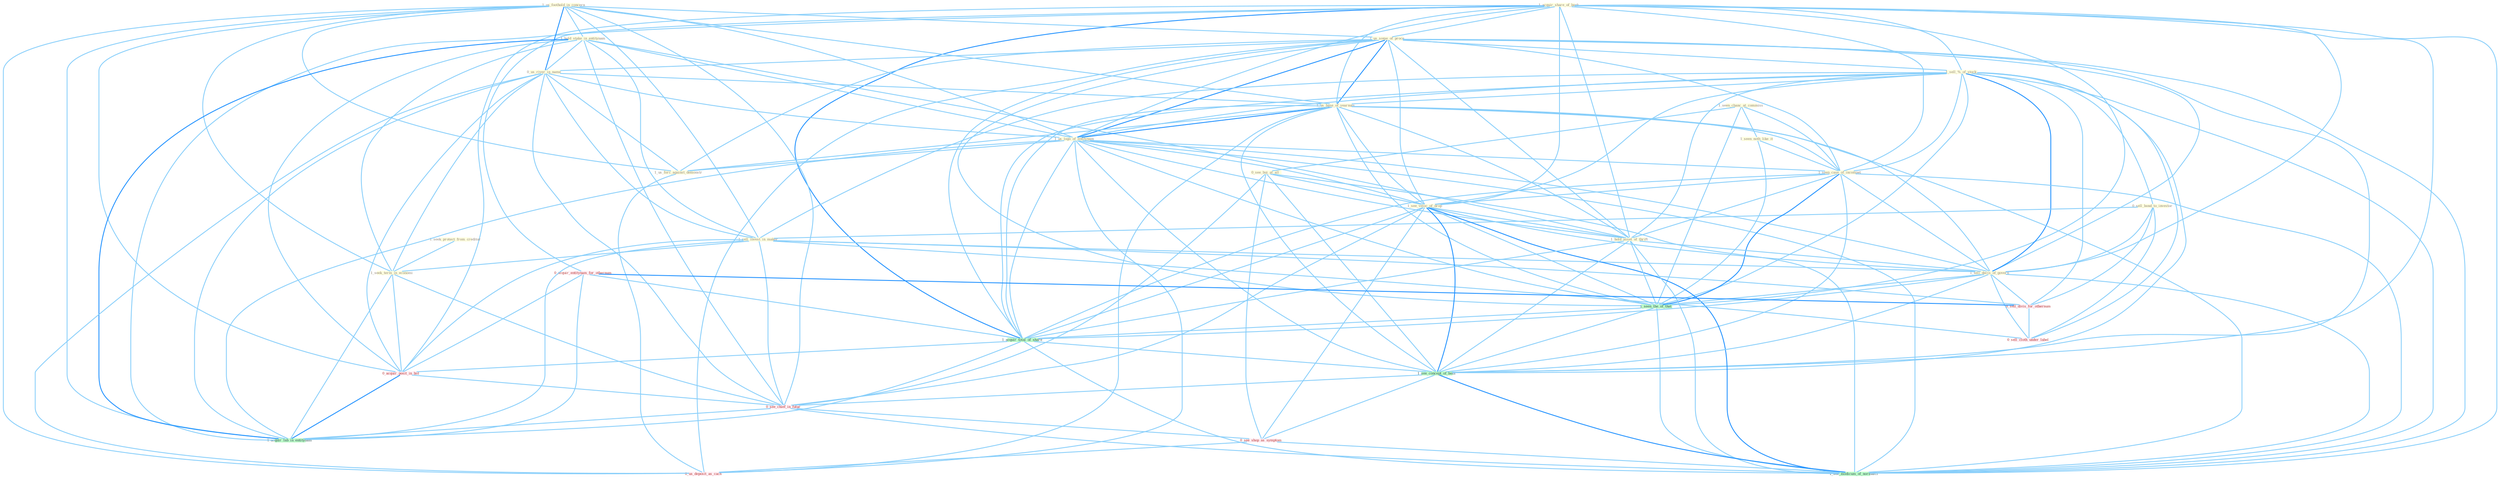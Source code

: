 Graph G{ 
    node
    [shape=polygon,style=filled,width=.5,height=.06,color="#BDFCC9",fixedsize=true,fontsize=4,
    fontcolor="#2f4f4f"];
    {node
    [color="#ffffe0", fontcolor="#8b7d6b"] "1_seen_chanc_at_commiss " "1_acquir_share_of_bank " "1_us_foothold_in_concern " "1_us_some_of_proce " "1_sell_%_of_stock " "1_hold_stake_in_entitynam " "0_see_bui_at_all " "0_us_river_in_name " "1_seen_noth_like_it " "1_us_base_of_yearnum " "0_sell_bond_to_investor " "1_seek_protect_from_creditor " "1_us_logo_of_entitynam " "1_sell_invest_in_maker " "1_us_forc_against_demonstr " "1_seen_case_of_incompet " "1_see_veloc_of_drop " "1_hold_asset_of_thrift " "1_sell_decis_of_govern " "1_seek_term_in_economi "}
{node [color="#fff0f5", fontcolor="#b22222"] "0_acquir_entitynam_for_othernum " "0_sell_divis_for_othernum " "0_sell_cloth_under_label " "0_acquir_posit_in_bid " "0_see_chief_in_futur " "0_see_shop_as_symptom " "0_us_deposit_as_cach "}
edge [color="#B0E2FF"];

	"1_seen_chanc_at_commiss " -- "0_see_bui_at_all " [w="1", color="#87cefa" ];
	"1_seen_chanc_at_commiss " -- "1_seen_noth_like_it " [w="1", color="#87cefa" ];
	"1_seen_chanc_at_commiss " -- "1_seen_case_of_incompet " [w="1", color="#87cefa" ];
	"1_seen_chanc_at_commiss " -- "1_seen_the_of_that " [w="1", color="#87cefa" ];
	"1_acquir_share_of_bank " -- "1_us_some_of_proce " [w="1", color="#87cefa" ];
	"1_acquir_share_of_bank " -- "1_sell_%_of_stock " [w="1", color="#87cefa" ];
	"1_acquir_share_of_bank " -- "1_us_base_of_yearnum " [w="1", color="#87cefa" ];
	"1_acquir_share_of_bank " -- "1_us_logo_of_entitynam " [w="1", color="#87cefa" ];
	"1_acquir_share_of_bank " -- "1_seen_case_of_incompet " [w="1", color="#87cefa" ];
	"1_acquir_share_of_bank " -- "1_see_veloc_of_drop " [w="1", color="#87cefa" ];
	"1_acquir_share_of_bank " -- "1_hold_asset_of_thrift " [w="1", color="#87cefa" ];
	"1_acquir_share_of_bank " -- "1_sell_decis_of_govern " [w="1", color="#87cefa" ];
	"1_acquir_share_of_bank " -- "0_acquir_entitynam_for_othernum " [w="1", color="#87cefa" ];
	"1_acquir_share_of_bank " -- "1_seen_the_of_that " [w="1", color="#87cefa" ];
	"1_acquir_share_of_bank " -- "1_acquir_total_of_share " [w="2", color="#1e90ff" , len=0.8];
	"1_acquir_share_of_bank " -- "0_acquir_posit_in_bid " [w="1", color="#87cefa" ];
	"1_acquir_share_of_bank " -- "1_see_concept_of_both " [w="1", color="#87cefa" ];
	"1_acquir_share_of_bank " -- "1_acquir_lab_in_entitynam " [w="1", color="#87cefa" ];
	"1_acquir_share_of_bank " -- "1_see_modicum_of_normalci " [w="1", color="#87cefa" ];
	"1_us_foothold_in_concern " -- "1_us_some_of_proce " [w="1", color="#87cefa" ];
	"1_us_foothold_in_concern " -- "1_hold_stake_in_entitynam " [w="1", color="#87cefa" ];
	"1_us_foothold_in_concern " -- "0_us_river_in_name " [w="2", color="#1e90ff" , len=0.8];
	"1_us_foothold_in_concern " -- "1_us_base_of_yearnum " [w="1", color="#87cefa" ];
	"1_us_foothold_in_concern " -- "1_us_logo_of_entitynam " [w="1", color="#87cefa" ];
	"1_us_foothold_in_concern " -- "1_sell_invest_in_maker " [w="1", color="#87cefa" ];
	"1_us_foothold_in_concern " -- "1_us_forc_against_demonstr " [w="1", color="#87cefa" ];
	"1_us_foothold_in_concern " -- "1_seek_term_in_economi " [w="1", color="#87cefa" ];
	"1_us_foothold_in_concern " -- "0_acquir_posit_in_bid " [w="1", color="#87cefa" ];
	"1_us_foothold_in_concern " -- "0_see_chief_in_futur " [w="1", color="#87cefa" ];
	"1_us_foothold_in_concern " -- "1_acquir_lab_in_entitynam " [w="1", color="#87cefa" ];
	"1_us_foothold_in_concern " -- "0_us_deposit_as_cach " [w="1", color="#87cefa" ];
	"1_us_some_of_proce " -- "1_sell_%_of_stock " [w="1", color="#87cefa" ];
	"1_us_some_of_proce " -- "0_us_river_in_name " [w="1", color="#87cefa" ];
	"1_us_some_of_proce " -- "1_us_base_of_yearnum " [w="2", color="#1e90ff" , len=0.8];
	"1_us_some_of_proce " -- "1_us_logo_of_entitynam " [w="2", color="#1e90ff" , len=0.8];
	"1_us_some_of_proce " -- "1_us_forc_against_demonstr " [w="1", color="#87cefa" ];
	"1_us_some_of_proce " -- "1_seen_case_of_incompet " [w="1", color="#87cefa" ];
	"1_us_some_of_proce " -- "1_see_veloc_of_drop " [w="1", color="#87cefa" ];
	"1_us_some_of_proce " -- "1_hold_asset_of_thrift " [w="1", color="#87cefa" ];
	"1_us_some_of_proce " -- "1_sell_decis_of_govern " [w="1", color="#87cefa" ];
	"1_us_some_of_proce " -- "1_seen_the_of_that " [w="1", color="#87cefa" ];
	"1_us_some_of_proce " -- "1_acquir_total_of_share " [w="1", color="#87cefa" ];
	"1_us_some_of_proce " -- "1_see_concept_of_both " [w="1", color="#87cefa" ];
	"1_us_some_of_proce " -- "0_us_deposit_as_cach " [w="1", color="#87cefa" ];
	"1_us_some_of_proce " -- "1_see_modicum_of_normalci " [w="1", color="#87cefa" ];
	"1_sell_%_of_stock " -- "1_us_base_of_yearnum " [w="1", color="#87cefa" ];
	"1_sell_%_of_stock " -- "0_sell_bond_to_investor " [w="1", color="#87cefa" ];
	"1_sell_%_of_stock " -- "1_us_logo_of_entitynam " [w="1", color="#87cefa" ];
	"1_sell_%_of_stock " -- "1_sell_invest_in_maker " [w="1", color="#87cefa" ];
	"1_sell_%_of_stock " -- "1_seen_case_of_incompet " [w="1", color="#87cefa" ];
	"1_sell_%_of_stock " -- "1_see_veloc_of_drop " [w="1", color="#87cefa" ];
	"1_sell_%_of_stock " -- "1_hold_asset_of_thrift " [w="1", color="#87cefa" ];
	"1_sell_%_of_stock " -- "1_sell_decis_of_govern " [w="2", color="#1e90ff" , len=0.8];
	"1_sell_%_of_stock " -- "1_seen_the_of_that " [w="1", color="#87cefa" ];
	"1_sell_%_of_stock " -- "0_sell_divis_for_othernum " [w="1", color="#87cefa" ];
	"1_sell_%_of_stock " -- "1_acquir_total_of_share " [w="1", color="#87cefa" ];
	"1_sell_%_of_stock " -- "0_sell_cloth_under_label " [w="1", color="#87cefa" ];
	"1_sell_%_of_stock " -- "1_see_concept_of_both " [w="1", color="#87cefa" ];
	"1_sell_%_of_stock " -- "1_see_modicum_of_normalci " [w="1", color="#87cefa" ];
	"1_hold_stake_in_entitynam " -- "0_us_river_in_name " [w="1", color="#87cefa" ];
	"1_hold_stake_in_entitynam " -- "1_us_logo_of_entitynam " [w="1", color="#87cefa" ];
	"1_hold_stake_in_entitynam " -- "1_sell_invest_in_maker " [w="1", color="#87cefa" ];
	"1_hold_stake_in_entitynam " -- "1_hold_asset_of_thrift " [w="1", color="#87cefa" ];
	"1_hold_stake_in_entitynam " -- "1_seek_term_in_economi " [w="1", color="#87cefa" ];
	"1_hold_stake_in_entitynam " -- "0_acquir_posit_in_bid " [w="1", color="#87cefa" ];
	"1_hold_stake_in_entitynam " -- "0_see_chief_in_futur " [w="1", color="#87cefa" ];
	"1_hold_stake_in_entitynam " -- "1_acquir_lab_in_entitynam " [w="2", color="#1e90ff" , len=0.8];
	"0_see_bui_at_all " -- "1_see_veloc_of_drop " [w="1", color="#87cefa" ];
	"0_see_bui_at_all " -- "1_see_concept_of_both " [w="1", color="#87cefa" ];
	"0_see_bui_at_all " -- "0_see_chief_in_futur " [w="1", color="#87cefa" ];
	"0_see_bui_at_all " -- "0_see_shop_as_symptom " [w="1", color="#87cefa" ];
	"0_see_bui_at_all " -- "1_see_modicum_of_normalci " [w="1", color="#87cefa" ];
	"0_us_river_in_name " -- "1_us_base_of_yearnum " [w="1", color="#87cefa" ];
	"0_us_river_in_name " -- "1_us_logo_of_entitynam " [w="1", color="#87cefa" ];
	"0_us_river_in_name " -- "1_sell_invest_in_maker " [w="1", color="#87cefa" ];
	"0_us_river_in_name " -- "1_us_forc_against_demonstr " [w="1", color="#87cefa" ];
	"0_us_river_in_name " -- "1_seek_term_in_economi " [w="1", color="#87cefa" ];
	"0_us_river_in_name " -- "0_acquir_posit_in_bid " [w="1", color="#87cefa" ];
	"0_us_river_in_name " -- "0_see_chief_in_futur " [w="1", color="#87cefa" ];
	"0_us_river_in_name " -- "1_acquir_lab_in_entitynam " [w="1", color="#87cefa" ];
	"0_us_river_in_name " -- "0_us_deposit_as_cach " [w="1", color="#87cefa" ];
	"1_seen_noth_like_it " -- "1_seen_case_of_incompet " [w="1", color="#87cefa" ];
	"1_seen_noth_like_it " -- "1_seen_the_of_that " [w="1", color="#87cefa" ];
	"1_us_base_of_yearnum " -- "1_us_logo_of_entitynam " [w="2", color="#1e90ff" , len=0.8];
	"1_us_base_of_yearnum " -- "1_us_forc_against_demonstr " [w="1", color="#87cefa" ];
	"1_us_base_of_yearnum " -- "1_seen_case_of_incompet " [w="1", color="#87cefa" ];
	"1_us_base_of_yearnum " -- "1_see_veloc_of_drop " [w="1", color="#87cefa" ];
	"1_us_base_of_yearnum " -- "1_hold_asset_of_thrift " [w="1", color="#87cefa" ];
	"1_us_base_of_yearnum " -- "1_sell_decis_of_govern " [w="1", color="#87cefa" ];
	"1_us_base_of_yearnum " -- "1_seen_the_of_that " [w="1", color="#87cefa" ];
	"1_us_base_of_yearnum " -- "1_acquir_total_of_share " [w="1", color="#87cefa" ];
	"1_us_base_of_yearnum " -- "1_see_concept_of_both " [w="1", color="#87cefa" ];
	"1_us_base_of_yearnum " -- "0_us_deposit_as_cach " [w="1", color="#87cefa" ];
	"1_us_base_of_yearnum " -- "1_see_modicum_of_normalci " [w="1", color="#87cefa" ];
	"0_sell_bond_to_investor " -- "1_sell_invest_in_maker " [w="1", color="#87cefa" ];
	"0_sell_bond_to_investor " -- "1_sell_decis_of_govern " [w="1", color="#87cefa" ];
	"0_sell_bond_to_investor " -- "0_sell_divis_for_othernum " [w="1", color="#87cefa" ];
	"0_sell_bond_to_investor " -- "0_sell_cloth_under_label " [w="1", color="#87cefa" ];
	"1_seek_protect_from_creditor " -- "1_seek_term_in_economi " [w="1", color="#87cefa" ];
	"1_us_logo_of_entitynam " -- "1_us_forc_against_demonstr " [w="1", color="#87cefa" ];
	"1_us_logo_of_entitynam " -- "1_seen_case_of_incompet " [w="1", color="#87cefa" ];
	"1_us_logo_of_entitynam " -- "1_see_veloc_of_drop " [w="1", color="#87cefa" ];
	"1_us_logo_of_entitynam " -- "1_hold_asset_of_thrift " [w="1", color="#87cefa" ];
	"1_us_logo_of_entitynam " -- "1_sell_decis_of_govern " [w="1", color="#87cefa" ];
	"1_us_logo_of_entitynam " -- "1_seen_the_of_that " [w="1", color="#87cefa" ];
	"1_us_logo_of_entitynam " -- "1_acquir_total_of_share " [w="1", color="#87cefa" ];
	"1_us_logo_of_entitynam " -- "1_see_concept_of_both " [w="1", color="#87cefa" ];
	"1_us_logo_of_entitynam " -- "1_acquir_lab_in_entitynam " [w="1", color="#87cefa" ];
	"1_us_logo_of_entitynam " -- "0_us_deposit_as_cach " [w="1", color="#87cefa" ];
	"1_us_logo_of_entitynam " -- "1_see_modicum_of_normalci " [w="1", color="#87cefa" ];
	"1_sell_invest_in_maker " -- "1_sell_decis_of_govern " [w="1", color="#87cefa" ];
	"1_sell_invest_in_maker " -- "1_seek_term_in_economi " [w="1", color="#87cefa" ];
	"1_sell_invest_in_maker " -- "0_sell_divis_for_othernum " [w="1", color="#87cefa" ];
	"1_sell_invest_in_maker " -- "0_sell_cloth_under_label " [w="1", color="#87cefa" ];
	"1_sell_invest_in_maker " -- "0_acquir_posit_in_bid " [w="1", color="#87cefa" ];
	"1_sell_invest_in_maker " -- "0_see_chief_in_futur " [w="1", color="#87cefa" ];
	"1_sell_invest_in_maker " -- "1_acquir_lab_in_entitynam " [w="1", color="#87cefa" ];
	"1_us_forc_against_demonstr " -- "0_us_deposit_as_cach " [w="1", color="#87cefa" ];
	"1_seen_case_of_incompet " -- "1_see_veloc_of_drop " [w="1", color="#87cefa" ];
	"1_seen_case_of_incompet " -- "1_hold_asset_of_thrift " [w="1", color="#87cefa" ];
	"1_seen_case_of_incompet " -- "1_sell_decis_of_govern " [w="1", color="#87cefa" ];
	"1_seen_case_of_incompet " -- "1_seen_the_of_that " [w="2", color="#1e90ff" , len=0.8];
	"1_seen_case_of_incompet " -- "1_acquir_total_of_share " [w="1", color="#87cefa" ];
	"1_seen_case_of_incompet " -- "1_see_concept_of_both " [w="1", color="#87cefa" ];
	"1_seen_case_of_incompet " -- "1_see_modicum_of_normalci " [w="1", color="#87cefa" ];
	"1_see_veloc_of_drop " -- "1_hold_asset_of_thrift " [w="1", color="#87cefa" ];
	"1_see_veloc_of_drop " -- "1_sell_decis_of_govern " [w="1", color="#87cefa" ];
	"1_see_veloc_of_drop " -- "1_seen_the_of_that " [w="1", color="#87cefa" ];
	"1_see_veloc_of_drop " -- "1_acquir_total_of_share " [w="1", color="#87cefa" ];
	"1_see_veloc_of_drop " -- "1_see_concept_of_both " [w="2", color="#1e90ff" , len=0.8];
	"1_see_veloc_of_drop " -- "0_see_chief_in_futur " [w="1", color="#87cefa" ];
	"1_see_veloc_of_drop " -- "0_see_shop_as_symptom " [w="1", color="#87cefa" ];
	"1_see_veloc_of_drop " -- "1_see_modicum_of_normalci " [w="2", color="#1e90ff" , len=0.8];
	"1_hold_asset_of_thrift " -- "1_sell_decis_of_govern " [w="1", color="#87cefa" ];
	"1_hold_asset_of_thrift " -- "1_seen_the_of_that " [w="1", color="#87cefa" ];
	"1_hold_asset_of_thrift " -- "1_acquir_total_of_share " [w="1", color="#87cefa" ];
	"1_hold_asset_of_thrift " -- "1_see_concept_of_both " [w="1", color="#87cefa" ];
	"1_hold_asset_of_thrift " -- "1_see_modicum_of_normalci " [w="1", color="#87cefa" ];
	"1_sell_decis_of_govern " -- "1_seen_the_of_that " [w="1", color="#87cefa" ];
	"1_sell_decis_of_govern " -- "0_sell_divis_for_othernum " [w="1", color="#87cefa" ];
	"1_sell_decis_of_govern " -- "1_acquir_total_of_share " [w="1", color="#87cefa" ];
	"1_sell_decis_of_govern " -- "0_sell_cloth_under_label " [w="1", color="#87cefa" ];
	"1_sell_decis_of_govern " -- "1_see_concept_of_both " [w="1", color="#87cefa" ];
	"1_sell_decis_of_govern " -- "1_see_modicum_of_normalci " [w="1", color="#87cefa" ];
	"1_seek_term_in_economi " -- "0_acquir_posit_in_bid " [w="1", color="#87cefa" ];
	"1_seek_term_in_economi " -- "0_see_chief_in_futur " [w="1", color="#87cefa" ];
	"1_seek_term_in_economi " -- "1_acquir_lab_in_entitynam " [w="1", color="#87cefa" ];
	"0_acquir_entitynam_for_othernum " -- "0_sell_divis_for_othernum " [w="2", color="#1e90ff" , len=0.8];
	"0_acquir_entitynam_for_othernum " -- "1_acquir_total_of_share " [w="1", color="#87cefa" ];
	"0_acquir_entitynam_for_othernum " -- "0_acquir_posit_in_bid " [w="1", color="#87cefa" ];
	"0_acquir_entitynam_for_othernum " -- "1_acquir_lab_in_entitynam " [w="1", color="#87cefa" ];
	"1_seen_the_of_that " -- "1_acquir_total_of_share " [w="1", color="#87cefa" ];
	"1_seen_the_of_that " -- "1_see_concept_of_both " [w="1", color="#87cefa" ];
	"1_seen_the_of_that " -- "1_see_modicum_of_normalci " [w="1", color="#87cefa" ];
	"0_sell_divis_for_othernum " -- "0_sell_cloth_under_label " [w="1", color="#87cefa" ];
	"1_acquir_total_of_share " -- "0_acquir_posit_in_bid " [w="1", color="#87cefa" ];
	"1_acquir_total_of_share " -- "1_see_concept_of_both " [w="1", color="#87cefa" ];
	"1_acquir_total_of_share " -- "1_acquir_lab_in_entitynam " [w="1", color="#87cefa" ];
	"1_acquir_total_of_share " -- "1_see_modicum_of_normalci " [w="1", color="#87cefa" ];
	"0_acquir_posit_in_bid " -- "0_see_chief_in_futur " [w="1", color="#87cefa" ];
	"0_acquir_posit_in_bid " -- "1_acquir_lab_in_entitynam " [w="2", color="#1e90ff" , len=0.8];
	"1_see_concept_of_both " -- "0_see_chief_in_futur " [w="1", color="#87cefa" ];
	"1_see_concept_of_both " -- "0_see_shop_as_symptom " [w="1", color="#87cefa" ];
	"1_see_concept_of_both " -- "1_see_modicum_of_normalci " [w="2", color="#1e90ff" , len=0.8];
	"0_see_chief_in_futur " -- "0_see_shop_as_symptom " [w="1", color="#87cefa" ];
	"0_see_chief_in_futur " -- "1_acquir_lab_in_entitynam " [w="1", color="#87cefa" ];
	"0_see_chief_in_futur " -- "1_see_modicum_of_normalci " [w="1", color="#87cefa" ];
	"0_see_shop_as_symptom " -- "0_us_deposit_as_cach " [w="1", color="#87cefa" ];
	"0_see_shop_as_symptom " -- "1_see_modicum_of_normalci " [w="1", color="#87cefa" ];
}